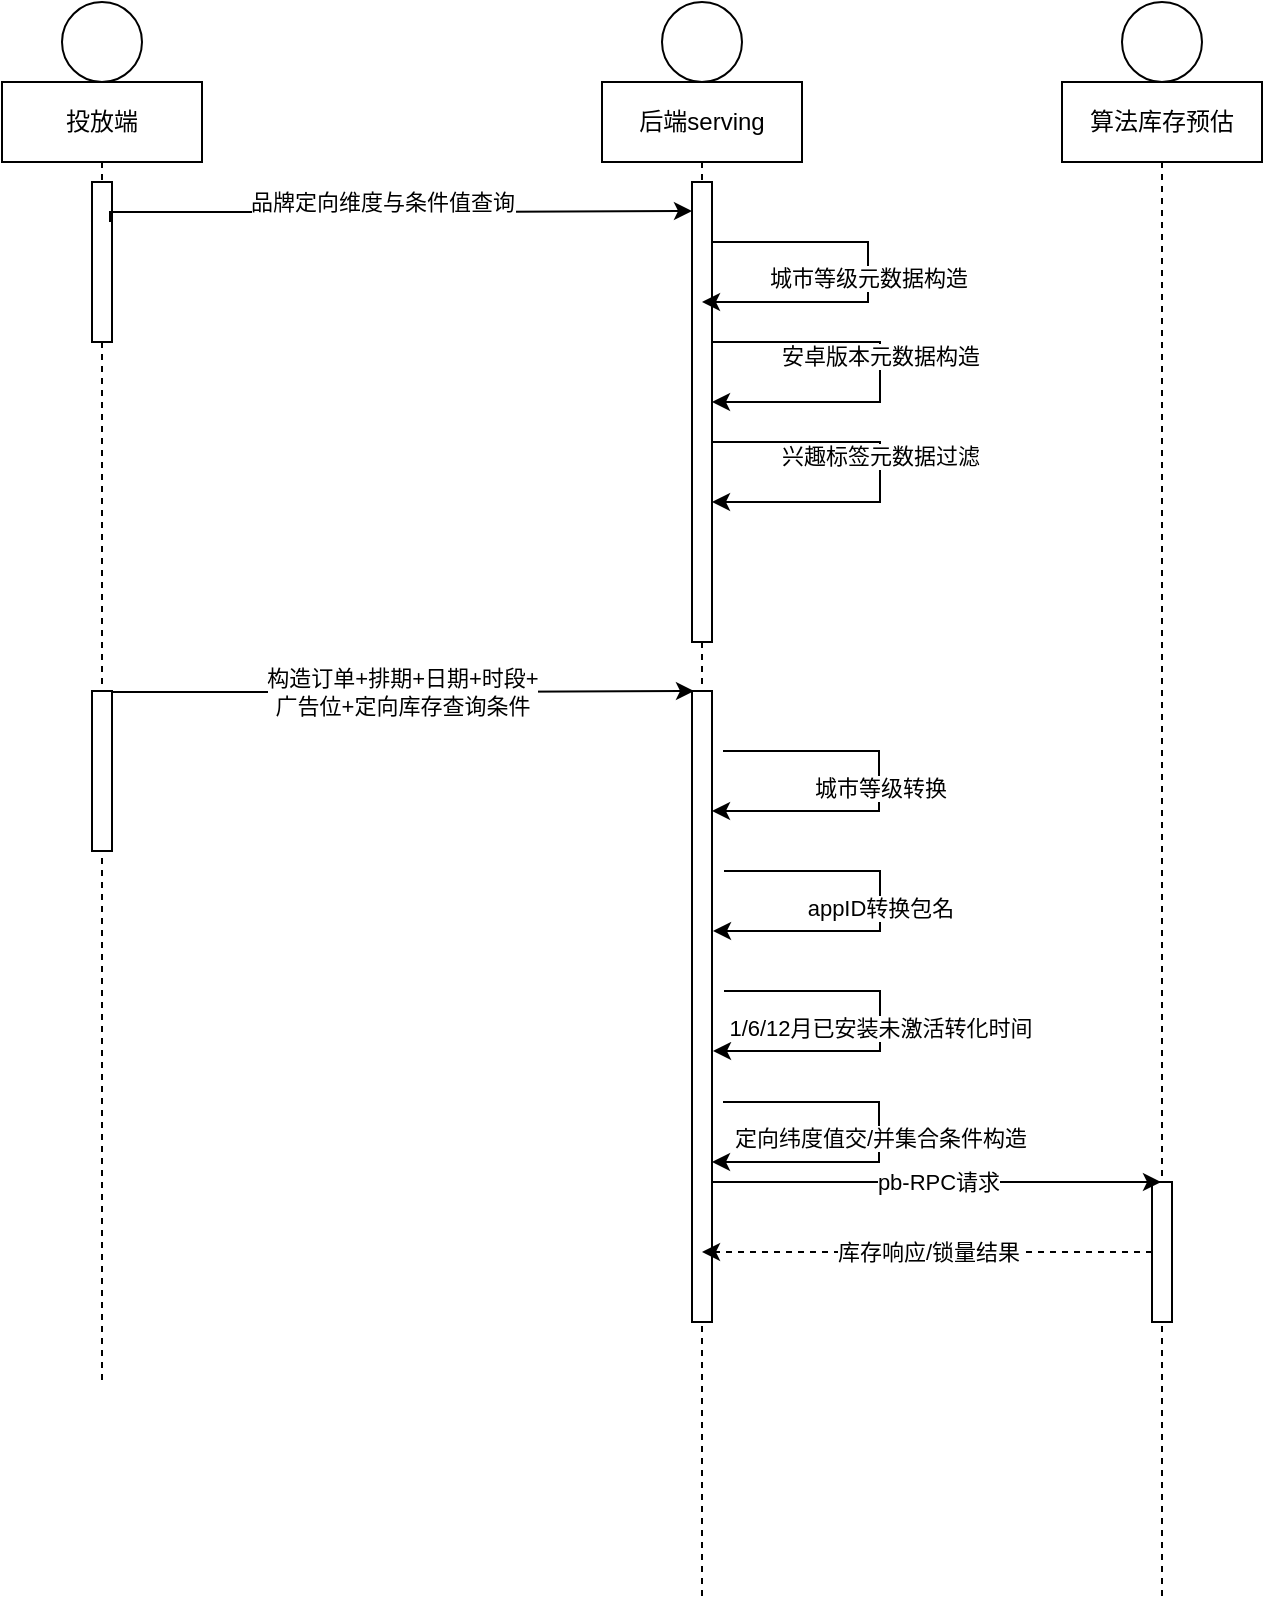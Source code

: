 <mxfile version="14.7.6" type="github"><diagram id="4WeLWoLbl9c9doZnRNi1" name="Page-1"><mxGraphModel dx="782" dy="436" grid="1" gridSize="10" guides="1" tooltips="1" connect="1" arrows="1" fold="1" page="1" pageScale="1" pageWidth="1100" pageHeight="850" math="0" shadow="0"><root><mxCell id="0"/><mxCell id="1" parent="0"/><mxCell id="g26gJI3OPP5dfYRT891p-5" value="" style="shape=umlLifeline;participant=umlEntity;perimeter=lifelinePerimeter;whiteSpace=wrap;html=1;container=1;collapsible=0;recursiveResize=0;verticalAlign=top;spacingTop=36;outlineConnect=0;" parent="1" vertex="1"><mxGeometry x="380" y="20" width="40" height="40" as="geometry"/></mxCell><mxCell id="g26gJI3OPP5dfYRT891p-6" value="后端serving" style="shape=umlLifeline;perimeter=lifelinePerimeter;whiteSpace=wrap;html=1;container=1;collapsible=0;recursiveResize=0;outlineConnect=0;" parent="1" vertex="1"><mxGeometry x="350" y="60" width="100" height="760" as="geometry"/></mxCell><mxCell id="g26gJI3OPP5dfYRT891p-7" value="" style="html=1;points=[];perimeter=orthogonalPerimeter;" parent="g26gJI3OPP5dfYRT891p-6" vertex="1"><mxGeometry x="45" y="50" width="10" height="230" as="geometry"/></mxCell><mxCell id="g26gJI3OPP5dfYRT891p-35" value="城市等级元数据构造" style="edgeStyle=orthogonalEdgeStyle;rounded=0;orthogonalLoop=1;jettySize=auto;html=1;" parent="g26gJI3OPP5dfYRT891p-6" source="g26gJI3OPP5dfYRT891p-7" target="g26gJI3OPP5dfYRT891p-6" edge="1"><mxGeometry relative="1" as="geometry"><mxPoint x="210" y="270" as="targetPoint"/><Array as="points"><mxPoint x="133" y="80"/><mxPoint x="133" y="110"/></Array></mxGeometry></mxCell><mxCell id="g26gJI3OPP5dfYRT891p-8" value="" style="shape=umlLifeline;participant=umlEntity;perimeter=lifelinePerimeter;whiteSpace=wrap;html=1;container=1;collapsible=0;recursiveResize=0;verticalAlign=top;spacingTop=36;outlineConnect=0;" parent="1" vertex="1"><mxGeometry x="80" y="20" width="40" height="40" as="geometry"/></mxCell><mxCell id="g26gJI3OPP5dfYRT891p-9" value="投放端" style="shape=umlLifeline;perimeter=lifelinePerimeter;whiteSpace=wrap;html=1;container=1;collapsible=0;recursiveResize=0;outlineConnect=0;" parent="1" vertex="1"><mxGeometry x="50" y="60" width="100" height="650" as="geometry"/></mxCell><mxCell id="g26gJI3OPP5dfYRT891p-10" value="" style="html=1;points=[];perimeter=orthogonalPerimeter;" parent="g26gJI3OPP5dfYRT891p-9" vertex="1"><mxGeometry x="45" y="50" width="10" height="80" as="geometry"/></mxCell><mxCell id="g26gJI3OPP5dfYRT891p-11" style="edgeStyle=orthogonalEdgeStyle;rounded=0;orthogonalLoop=1;jettySize=auto;html=1;entryX=0.1;entryY=0.05;entryDx=0;entryDy=0;entryPerimeter=0;" parent="1" edge="1"><mxGeometry relative="1" as="geometry"><Array as="points"><mxPoint x="104" y="125"/><mxPoint x="269" y="125"/></Array><mxPoint x="104" y="130" as="sourcePoint"/><mxPoint x="395" y="124.5" as="targetPoint"/></mxGeometry></mxCell><mxCell id="g26gJI3OPP5dfYRT891p-12" value="品牌定向维度与条件值查询" style="edgeLabel;html=1;align=center;verticalAlign=middle;resizable=0;points=[];" parent="g26gJI3OPP5dfYRT891p-11" vertex="1" connectable="0"><mxGeometry x="-0.422" y="-1" relative="1" as="geometry"><mxPoint x="55" y="-6" as="offset"/></mxGeometry></mxCell><mxCell id="g26gJI3OPP5dfYRT891p-20" value="" style="shape=umlLifeline;participant=umlEntity;perimeter=lifelinePerimeter;whiteSpace=wrap;html=1;container=1;collapsible=0;recursiveResize=0;verticalAlign=top;spacingTop=36;outlineConnect=0;" parent="1" vertex="1"><mxGeometry x="610" y="20" width="40" height="40" as="geometry"/></mxCell><mxCell id="g26gJI3OPP5dfYRT891p-21" value="算法库存预估" style="shape=umlLifeline;perimeter=lifelinePerimeter;whiteSpace=wrap;html=1;container=1;collapsible=0;recursiveResize=0;outlineConnect=0;" parent="1" vertex="1"><mxGeometry x="580" y="60" width="100" height="760" as="geometry"/></mxCell><mxCell id="g26gJI3OPP5dfYRT891p-22" value="" style="html=1;points=[];perimeter=orthogonalPerimeter;" parent="g26gJI3OPP5dfYRT891p-21" vertex="1"><mxGeometry x="45" y="550" width="10" height="70" as="geometry"/></mxCell><mxCell id="g26gJI3OPP5dfYRT891p-54" value="pb-RPC请求" style="edgeStyle=orthogonalEdgeStyle;rounded=0;orthogonalLoop=1;jettySize=auto;html=1;" parent="1" source="g26gJI3OPP5dfYRT891p-40" target="g26gJI3OPP5dfYRT891p-21" edge="1"><mxGeometry relative="1" as="geometry"><Array as="points"><mxPoint x="450" y="610"/><mxPoint x="450" y="610"/></Array></mxGeometry></mxCell><mxCell id="g26gJI3OPP5dfYRT891p-40" value="" style="html=1;points=[];perimeter=orthogonalPerimeter;" parent="1" vertex="1"><mxGeometry x="395" y="364.5" width="10" height="315.5" as="geometry"/></mxCell><mxCell id="g26gJI3OPP5dfYRT891p-43" value="城市等级转换" style="edgeStyle=orthogonalEdgeStyle;rounded=0;orthogonalLoop=1;jettySize=auto;html=1;" parent="1" edge="1"><mxGeometry relative="1" as="geometry"><mxPoint x="405" y="424.5" as="targetPoint"/><mxPoint x="410.5" y="394.5" as="sourcePoint"/><Array as="points"><mxPoint x="488.5" y="394.5"/><mxPoint x="488.5" y="424.5"/></Array></mxGeometry></mxCell><mxCell id="g26gJI3OPP5dfYRT891p-44" value="1/6/12月已安装未激活转化时间" style="edgeStyle=orthogonalEdgeStyle;rounded=0;orthogonalLoop=1;jettySize=auto;html=1;" parent="1" edge="1"><mxGeometry relative="1" as="geometry"><mxPoint x="405.5" y="544.5" as="targetPoint"/><mxPoint x="411" y="514.5" as="sourcePoint"/><Array as="points"><mxPoint x="489" y="514.5"/><mxPoint x="489" y="544.5"/></Array></mxGeometry></mxCell><mxCell id="g26gJI3OPP5dfYRT891p-45" value="appID转换包名" style="edgeStyle=orthogonalEdgeStyle;rounded=0;orthogonalLoop=1;jettySize=auto;html=1;" parent="1" edge="1"><mxGeometry relative="1" as="geometry"><mxPoint x="405.5" y="484.5" as="targetPoint"/><mxPoint x="411" y="454.5" as="sourcePoint"/><Array as="points"><mxPoint x="489" y="454.5"/><mxPoint x="489" y="484.5"/></Array></mxGeometry></mxCell><mxCell id="g26gJI3OPP5dfYRT891p-46" value="" style="html=1;points=[];perimeter=orthogonalPerimeter;" parent="1" vertex="1"><mxGeometry x="95" y="364.5" width="10" height="80" as="geometry"/></mxCell><mxCell id="g26gJI3OPP5dfYRT891p-47" style="edgeStyle=orthogonalEdgeStyle;rounded=0;orthogonalLoop=1;jettySize=auto;html=1;entryX=0.1;entryY=0.05;entryDx=0;entryDy=0;entryPerimeter=0;" parent="1" edge="1"><mxGeometry relative="1" as="geometry"><Array as="points"><mxPoint x="105" y="365"/><mxPoint x="270" y="365"/></Array><mxPoint x="105" y="370" as="sourcePoint"/><mxPoint x="396" y="364.5" as="targetPoint"/></mxGeometry></mxCell><mxCell id="g26gJI3OPP5dfYRT891p-48" value="构造订单+排期+日期+时段+&lt;br&gt;广告位+定向库存查询条件" style="edgeLabel;html=1;align=center;verticalAlign=middle;resizable=0;points=[];" parent="g26gJI3OPP5dfYRT891p-47" vertex="1" connectable="0"><mxGeometry x="-0.422" y="-1" relative="1" as="geometry"><mxPoint x="64" y="-1" as="offset"/></mxGeometry></mxCell><mxCell id="g26gJI3OPP5dfYRT891p-51" value="安卓版本元数据构造" style="edgeStyle=orthogonalEdgeStyle;rounded=0;orthogonalLoop=1;jettySize=auto;html=1;exitX=1;exitY=0.421;exitDx=0;exitDy=0;exitPerimeter=0;" parent="1" source="g26gJI3OPP5dfYRT891p-7" edge="1"><mxGeometry relative="1" as="geometry"><mxPoint x="405" y="220" as="targetPoint"/><mxPoint x="411" y="190" as="sourcePoint"/><Array as="points"><mxPoint x="489" y="190"/><mxPoint x="489" y="220"/></Array></mxGeometry></mxCell><mxCell id="g26gJI3OPP5dfYRT891p-52" value="兴趣标签元数据过滤" style="edgeStyle=orthogonalEdgeStyle;rounded=0;orthogonalLoop=1;jettySize=auto;html=1;exitX=1;exitY=0.421;exitDx=0;exitDy=0;exitPerimeter=0;" parent="1" edge="1"><mxGeometry relative="1" as="geometry"><mxPoint x="405" y="270" as="targetPoint"/><mxPoint x="405" y="256.83" as="sourcePoint"/><Array as="points"><mxPoint x="489" y="240"/><mxPoint x="489" y="270"/></Array></mxGeometry></mxCell><mxCell id="g26gJI3OPP5dfYRT891p-53" value="定向纬度值交/并集合条件构造" style="edgeStyle=orthogonalEdgeStyle;rounded=0;orthogonalLoop=1;jettySize=auto;html=1;" parent="1" edge="1"><mxGeometry relative="1" as="geometry"><mxPoint x="405" y="600" as="targetPoint"/><mxPoint x="410.5" y="570" as="sourcePoint"/><Array as="points"><mxPoint x="488.5" y="570"/><mxPoint x="488.5" y="600"/></Array></mxGeometry></mxCell><mxCell id="g26gJI3OPP5dfYRT891p-55" value="库存响应/锁量结果" style="edgeStyle=orthogonalEdgeStyle;rounded=0;orthogonalLoop=1;jettySize=auto;html=1;dashed=1;" parent="1" source="g26gJI3OPP5dfYRT891p-22" target="g26gJI3OPP5dfYRT891p-6" edge="1"><mxGeometry relative="1" as="geometry"><Array as="points"><mxPoint x="470" y="645"/><mxPoint x="470" y="645"/></Array></mxGeometry></mxCell></root></mxGraphModel></diagram></mxfile>